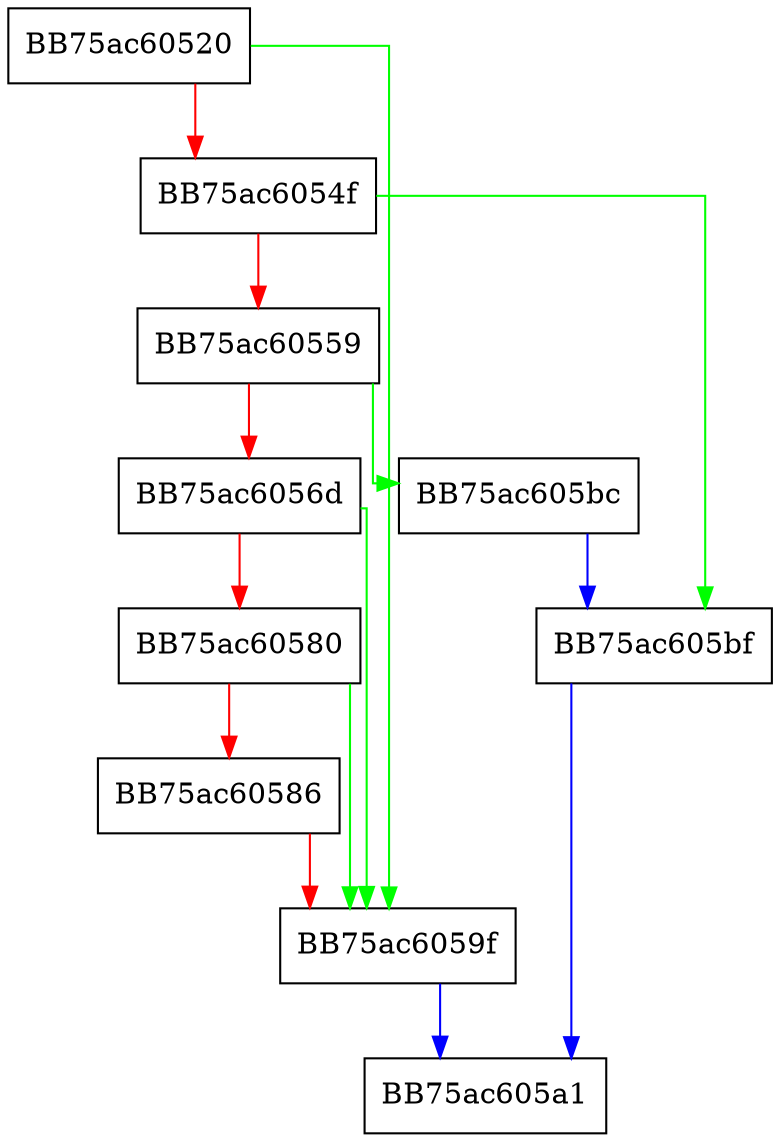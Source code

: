 digraph Write {
  node [shape="box"];
  graph [splines=ortho];
  BB75ac60520 -> BB75ac6059f [color="green"];
  BB75ac60520 -> BB75ac6054f [color="red"];
  BB75ac6054f -> BB75ac605bf [color="green"];
  BB75ac6054f -> BB75ac60559 [color="red"];
  BB75ac60559 -> BB75ac605bc [color="green"];
  BB75ac60559 -> BB75ac6056d [color="red"];
  BB75ac6056d -> BB75ac6059f [color="green"];
  BB75ac6056d -> BB75ac60580 [color="red"];
  BB75ac60580 -> BB75ac6059f [color="green"];
  BB75ac60580 -> BB75ac60586 [color="red"];
  BB75ac60586 -> BB75ac6059f [color="red"];
  BB75ac6059f -> BB75ac605a1 [color="blue"];
  BB75ac605bc -> BB75ac605bf [color="blue"];
  BB75ac605bf -> BB75ac605a1 [color="blue"];
}